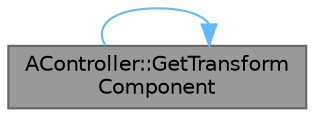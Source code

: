 digraph "AController::GetTransformComponent"
{
 // INTERACTIVE_SVG=YES
 // LATEX_PDF_SIZE
  bgcolor="transparent";
  edge [fontname=Helvetica,fontsize=10,labelfontname=Helvetica,labelfontsize=10];
  node [fontname=Helvetica,fontsize=10,shape=box,height=0.2,width=0.4];
  rankdir="LR";
  Node1 [id="Node000001",label="AController::GetTransform\lComponent",height=0.2,width=0.4,color="gray40", fillcolor="grey60", style="filled", fontcolor="black",tooltip="Returns TransformComponent subobject."];
  Node1 -> Node1 [id="edge1_Node000001_Node000001",color="steelblue1",style="solid",tooltip=" "];
}

